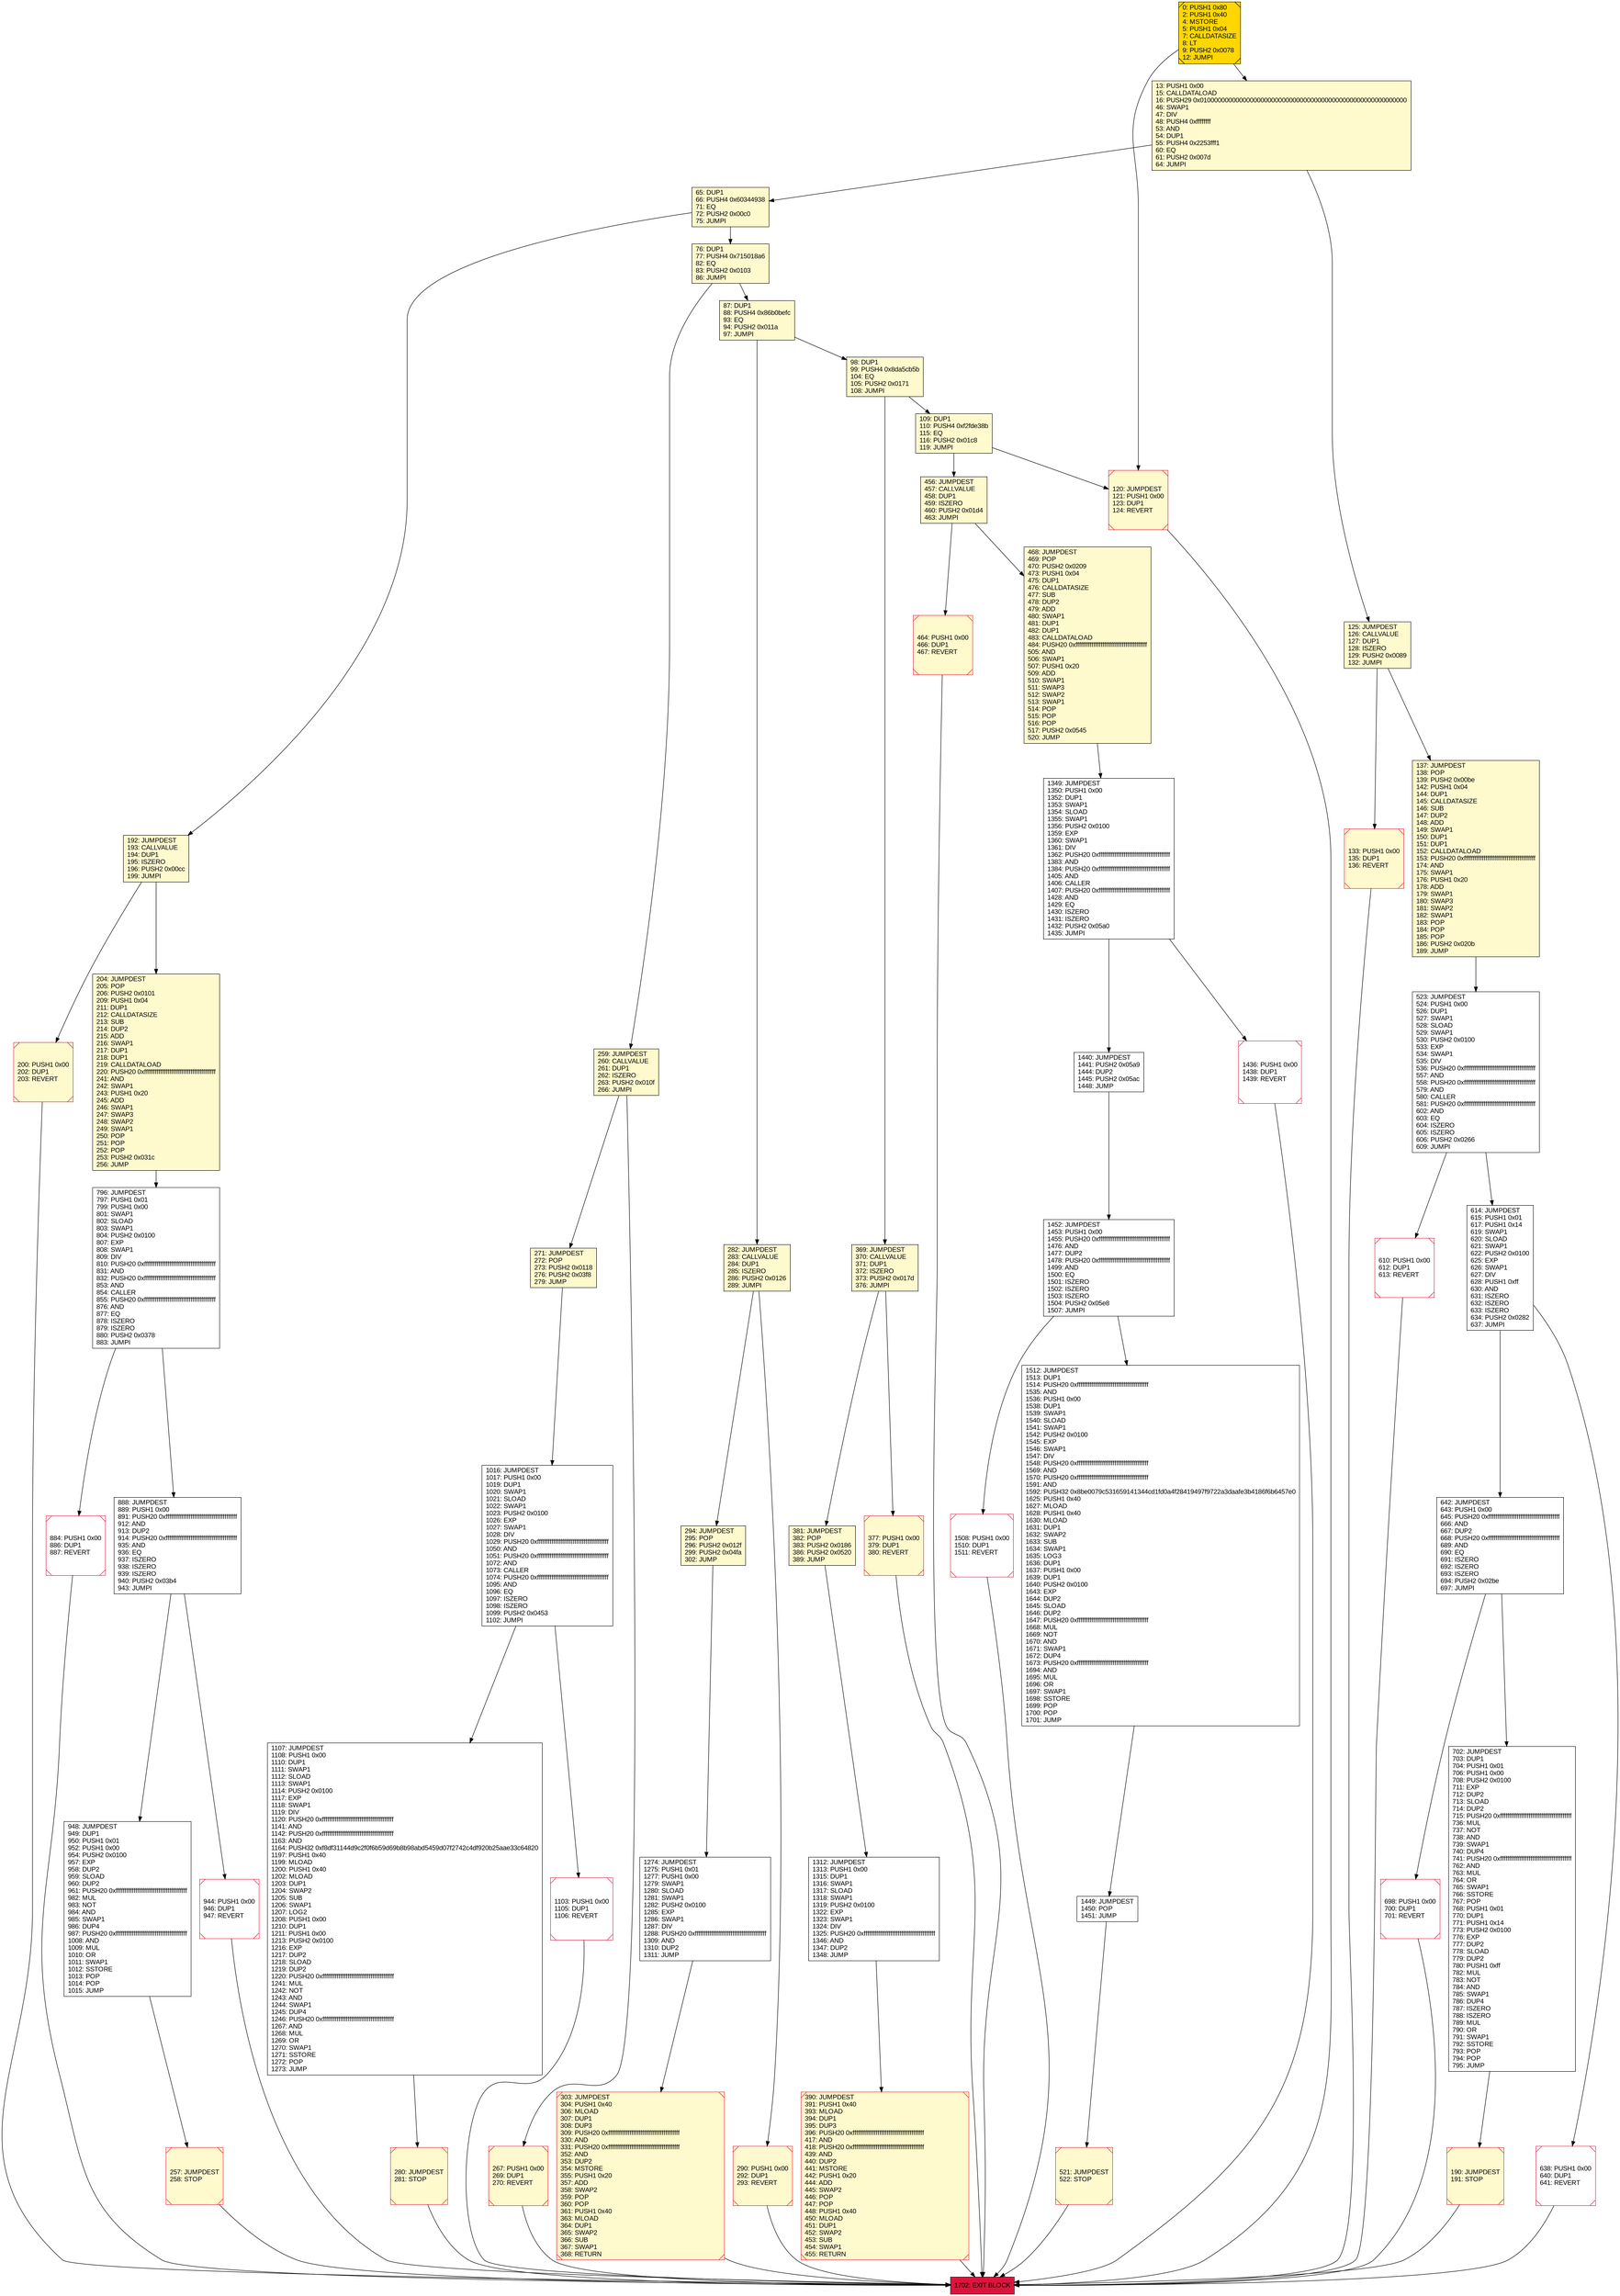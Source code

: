 digraph G {
bgcolor=transparent rankdir=UD;
node [shape=box style=filled color=black fillcolor=white fontname=arial fontcolor=black];
290 [label="290: PUSH1 0x00\l292: DUP1\l293: REVERT\l" fillcolor=lemonchiffon shape=Msquare color=crimson ];
381 [label="381: JUMPDEST\l382: POP\l383: PUSH2 0x0186\l386: PUSH2 0x0520\l389: JUMP\l" fillcolor=lemonchiffon ];
192 [label="192: JUMPDEST\l193: CALLVALUE\l194: DUP1\l195: ISZERO\l196: PUSH2 0x00cc\l199: JUMPI\l" fillcolor=lemonchiffon ];
614 [label="614: JUMPDEST\l615: PUSH1 0x01\l617: PUSH1 0x14\l619: SWAP1\l620: SLOAD\l621: SWAP1\l622: PUSH2 0x0100\l625: EXP\l626: SWAP1\l627: DIV\l628: PUSH1 0xff\l630: AND\l631: ISZERO\l632: ISZERO\l633: ISZERO\l634: PUSH2 0x0282\l637: JUMPI\l" ];
98 [label="98: DUP1\l99: PUSH4 0x8da5cb5b\l104: EQ\l105: PUSH2 0x0171\l108: JUMPI\l" fillcolor=lemonchiffon ];
280 [label="280: JUMPDEST\l281: STOP\l" fillcolor=lemonchiffon shape=Msquare color=crimson ];
796 [label="796: JUMPDEST\l797: PUSH1 0x01\l799: PUSH1 0x00\l801: SWAP1\l802: SLOAD\l803: SWAP1\l804: PUSH2 0x0100\l807: EXP\l808: SWAP1\l809: DIV\l810: PUSH20 0xffffffffffffffffffffffffffffffffffffffff\l831: AND\l832: PUSH20 0xffffffffffffffffffffffffffffffffffffffff\l853: AND\l854: CALLER\l855: PUSH20 0xffffffffffffffffffffffffffffffffffffffff\l876: AND\l877: EQ\l878: ISZERO\l879: ISZERO\l880: PUSH2 0x0378\l883: JUMPI\l" ];
1440 [label="1440: JUMPDEST\l1441: PUSH2 0x05a9\l1444: DUP2\l1445: PUSH2 0x05ac\l1448: JUMP\l" ];
1449 [label="1449: JUMPDEST\l1450: POP\l1451: JUMP\l" ];
642 [label="642: JUMPDEST\l643: PUSH1 0x00\l645: PUSH20 0xffffffffffffffffffffffffffffffffffffffff\l666: AND\l667: DUP2\l668: PUSH20 0xffffffffffffffffffffffffffffffffffffffff\l689: AND\l690: EQ\l691: ISZERO\l692: ISZERO\l693: ISZERO\l694: PUSH2 0x02be\l697: JUMPI\l" ];
944 [label="944: PUSH1 0x00\l946: DUP1\l947: REVERT\l" shape=Msquare color=crimson ];
257 [label="257: JUMPDEST\l258: STOP\l" fillcolor=lemonchiffon shape=Msquare color=crimson ];
1312 [label="1312: JUMPDEST\l1313: PUSH1 0x00\l1315: DUP1\l1316: SWAP1\l1317: SLOAD\l1318: SWAP1\l1319: PUSH2 0x0100\l1322: EXP\l1323: SWAP1\l1324: DIV\l1325: PUSH20 0xffffffffffffffffffffffffffffffffffffffff\l1346: AND\l1347: DUP2\l1348: JUMP\l" ];
109 [label="109: DUP1\l110: PUSH4 0xf2fde38b\l115: EQ\l116: PUSH2 0x01c8\l119: JUMPI\l" fillcolor=lemonchiffon ];
13 [label="13: PUSH1 0x00\l15: CALLDATALOAD\l16: PUSH29 0x0100000000000000000000000000000000000000000000000000000000\l46: SWAP1\l47: DIV\l48: PUSH4 0xffffffff\l53: AND\l54: DUP1\l55: PUSH4 0x2253fff1\l60: EQ\l61: PUSH2 0x007d\l64: JUMPI\l" fillcolor=lemonchiffon ];
1512 [label="1512: JUMPDEST\l1513: DUP1\l1514: PUSH20 0xffffffffffffffffffffffffffffffffffffffff\l1535: AND\l1536: PUSH1 0x00\l1538: DUP1\l1539: SWAP1\l1540: SLOAD\l1541: SWAP1\l1542: PUSH2 0x0100\l1545: EXP\l1546: SWAP1\l1547: DIV\l1548: PUSH20 0xffffffffffffffffffffffffffffffffffffffff\l1569: AND\l1570: PUSH20 0xffffffffffffffffffffffffffffffffffffffff\l1591: AND\l1592: PUSH32 0x8be0079c531659141344cd1fd0a4f28419497f9722a3daafe3b4186f6b6457e0\l1625: PUSH1 0x40\l1627: MLOAD\l1628: PUSH1 0x40\l1630: MLOAD\l1631: DUP1\l1632: SWAP2\l1633: SUB\l1634: SWAP1\l1635: LOG3\l1636: DUP1\l1637: PUSH1 0x00\l1639: DUP1\l1640: PUSH2 0x0100\l1643: EXP\l1644: DUP2\l1645: SLOAD\l1646: DUP2\l1647: PUSH20 0xffffffffffffffffffffffffffffffffffffffff\l1668: MUL\l1669: NOT\l1670: AND\l1671: SWAP1\l1672: DUP4\l1673: PUSH20 0xffffffffffffffffffffffffffffffffffffffff\l1694: AND\l1695: MUL\l1696: OR\l1697: SWAP1\l1698: SSTORE\l1699: POP\l1700: POP\l1701: JUMP\l" ];
698 [label="698: PUSH1 0x00\l700: DUP1\l701: REVERT\l" shape=Msquare color=crimson ];
521 [label="521: JUMPDEST\l522: STOP\l" fillcolor=lemonchiffon shape=Msquare color=crimson ];
468 [label="468: JUMPDEST\l469: POP\l470: PUSH2 0x0209\l473: PUSH1 0x04\l475: DUP1\l476: CALLDATASIZE\l477: SUB\l478: DUP2\l479: ADD\l480: SWAP1\l481: DUP1\l482: DUP1\l483: CALLDATALOAD\l484: PUSH20 0xffffffffffffffffffffffffffffffffffffffff\l505: AND\l506: SWAP1\l507: PUSH1 0x20\l509: ADD\l510: SWAP1\l511: SWAP3\l512: SWAP2\l513: SWAP1\l514: POP\l515: POP\l516: POP\l517: PUSH2 0x0545\l520: JUMP\l" fillcolor=lemonchiffon ];
523 [label="523: JUMPDEST\l524: PUSH1 0x00\l526: DUP1\l527: SWAP1\l528: SLOAD\l529: SWAP1\l530: PUSH2 0x0100\l533: EXP\l534: SWAP1\l535: DIV\l536: PUSH20 0xffffffffffffffffffffffffffffffffffffffff\l557: AND\l558: PUSH20 0xffffffffffffffffffffffffffffffffffffffff\l579: AND\l580: CALLER\l581: PUSH20 0xffffffffffffffffffffffffffffffffffffffff\l602: AND\l603: EQ\l604: ISZERO\l605: ISZERO\l606: PUSH2 0x0266\l609: JUMPI\l" ];
1452 [label="1452: JUMPDEST\l1453: PUSH1 0x00\l1455: PUSH20 0xffffffffffffffffffffffffffffffffffffffff\l1476: AND\l1477: DUP2\l1478: PUSH20 0xffffffffffffffffffffffffffffffffffffffff\l1499: AND\l1500: EQ\l1501: ISZERO\l1502: ISZERO\l1503: ISZERO\l1504: PUSH2 0x05e8\l1507: JUMPI\l" ];
133 [label="133: PUSH1 0x00\l135: DUP1\l136: REVERT\l" fillcolor=lemonchiffon shape=Msquare color=crimson ];
1702 [label="1702: EXIT BLOCK\l" fillcolor=crimson ];
190 [label="190: JUMPDEST\l191: STOP\l" fillcolor=lemonchiffon shape=Msquare color=crimson ];
267 [label="267: PUSH1 0x00\l269: DUP1\l270: REVERT\l" fillcolor=lemonchiffon shape=Msquare color=crimson ];
294 [label="294: JUMPDEST\l295: POP\l296: PUSH2 0x012f\l299: PUSH2 0x04fa\l302: JUMP\l" fillcolor=lemonchiffon ];
948 [label="948: JUMPDEST\l949: DUP1\l950: PUSH1 0x01\l952: PUSH1 0x00\l954: PUSH2 0x0100\l957: EXP\l958: DUP2\l959: SLOAD\l960: DUP2\l961: PUSH20 0xffffffffffffffffffffffffffffffffffffffff\l982: MUL\l983: NOT\l984: AND\l985: SWAP1\l986: DUP4\l987: PUSH20 0xffffffffffffffffffffffffffffffffffffffff\l1008: AND\l1009: MUL\l1010: OR\l1011: SWAP1\l1012: SSTORE\l1013: POP\l1014: POP\l1015: JUMP\l" ];
125 [label="125: JUMPDEST\l126: CALLVALUE\l127: DUP1\l128: ISZERO\l129: PUSH2 0x0089\l132: JUMPI\l" fillcolor=lemonchiffon ];
0 [label="0: PUSH1 0x80\l2: PUSH1 0x40\l4: MSTORE\l5: PUSH1 0x04\l7: CALLDATASIZE\l8: LT\l9: PUSH2 0x0078\l12: JUMPI\l" fillcolor=lemonchiffon shape=Msquare fillcolor=gold ];
702 [label="702: JUMPDEST\l703: DUP1\l704: PUSH1 0x01\l706: PUSH1 0x00\l708: PUSH2 0x0100\l711: EXP\l712: DUP2\l713: SLOAD\l714: DUP2\l715: PUSH20 0xffffffffffffffffffffffffffffffffffffffff\l736: MUL\l737: NOT\l738: AND\l739: SWAP1\l740: DUP4\l741: PUSH20 0xffffffffffffffffffffffffffffffffffffffff\l762: AND\l763: MUL\l764: OR\l765: SWAP1\l766: SSTORE\l767: POP\l768: PUSH1 0x01\l770: DUP1\l771: PUSH1 0x14\l773: PUSH2 0x0100\l776: EXP\l777: DUP2\l778: SLOAD\l779: DUP2\l780: PUSH1 0xff\l782: MUL\l783: NOT\l784: AND\l785: SWAP1\l786: DUP4\l787: ISZERO\l788: ISZERO\l789: MUL\l790: OR\l791: SWAP1\l792: SSTORE\l793: POP\l794: POP\l795: JUMP\l" ];
1436 [label="1436: PUSH1 0x00\l1438: DUP1\l1439: REVERT\l" shape=Msquare color=crimson ];
369 [label="369: JUMPDEST\l370: CALLVALUE\l371: DUP1\l372: ISZERO\l373: PUSH2 0x017d\l376: JUMPI\l" fillcolor=lemonchiffon ];
87 [label="87: DUP1\l88: PUSH4 0x86b0befc\l93: EQ\l94: PUSH2 0x011a\l97: JUMPI\l" fillcolor=lemonchiffon ];
610 [label="610: PUSH1 0x00\l612: DUP1\l613: REVERT\l" shape=Msquare color=crimson ];
1508 [label="1508: PUSH1 0x00\l1510: DUP1\l1511: REVERT\l" shape=Msquare color=crimson ];
137 [label="137: JUMPDEST\l138: POP\l139: PUSH2 0x00be\l142: PUSH1 0x04\l144: DUP1\l145: CALLDATASIZE\l146: SUB\l147: DUP2\l148: ADD\l149: SWAP1\l150: DUP1\l151: DUP1\l152: CALLDATALOAD\l153: PUSH20 0xffffffffffffffffffffffffffffffffffffffff\l174: AND\l175: SWAP1\l176: PUSH1 0x20\l178: ADD\l179: SWAP1\l180: SWAP3\l181: SWAP2\l182: SWAP1\l183: POP\l184: POP\l185: POP\l186: PUSH2 0x020b\l189: JUMP\l" fillcolor=lemonchiffon ];
65 [label="65: DUP1\l66: PUSH4 0x60344938\l71: EQ\l72: PUSH2 0x00c0\l75: JUMPI\l" fillcolor=lemonchiffon ];
282 [label="282: JUMPDEST\l283: CALLVALUE\l284: DUP1\l285: ISZERO\l286: PUSH2 0x0126\l289: JUMPI\l" fillcolor=lemonchiffon ];
204 [label="204: JUMPDEST\l205: POP\l206: PUSH2 0x0101\l209: PUSH1 0x04\l211: DUP1\l212: CALLDATASIZE\l213: SUB\l214: DUP2\l215: ADD\l216: SWAP1\l217: DUP1\l218: DUP1\l219: CALLDATALOAD\l220: PUSH20 0xffffffffffffffffffffffffffffffffffffffff\l241: AND\l242: SWAP1\l243: PUSH1 0x20\l245: ADD\l246: SWAP1\l247: SWAP3\l248: SWAP2\l249: SWAP1\l250: POP\l251: POP\l252: POP\l253: PUSH2 0x031c\l256: JUMP\l" fillcolor=lemonchiffon ];
76 [label="76: DUP1\l77: PUSH4 0x715018a6\l82: EQ\l83: PUSH2 0x0103\l86: JUMPI\l" fillcolor=lemonchiffon ];
1349 [label="1349: JUMPDEST\l1350: PUSH1 0x00\l1352: DUP1\l1353: SWAP1\l1354: SLOAD\l1355: SWAP1\l1356: PUSH2 0x0100\l1359: EXP\l1360: SWAP1\l1361: DIV\l1362: PUSH20 0xffffffffffffffffffffffffffffffffffffffff\l1383: AND\l1384: PUSH20 0xffffffffffffffffffffffffffffffffffffffff\l1405: AND\l1406: CALLER\l1407: PUSH20 0xffffffffffffffffffffffffffffffffffffffff\l1428: AND\l1429: EQ\l1430: ISZERO\l1431: ISZERO\l1432: PUSH2 0x05a0\l1435: JUMPI\l" ];
390 [label="390: JUMPDEST\l391: PUSH1 0x40\l393: MLOAD\l394: DUP1\l395: DUP3\l396: PUSH20 0xffffffffffffffffffffffffffffffffffffffff\l417: AND\l418: PUSH20 0xffffffffffffffffffffffffffffffffffffffff\l439: AND\l440: DUP2\l441: MSTORE\l442: PUSH1 0x20\l444: ADD\l445: SWAP2\l446: POP\l447: POP\l448: PUSH1 0x40\l450: MLOAD\l451: DUP1\l452: SWAP2\l453: SUB\l454: SWAP1\l455: RETURN\l" fillcolor=lemonchiffon shape=Msquare color=crimson ];
884 [label="884: PUSH1 0x00\l886: DUP1\l887: REVERT\l" shape=Msquare color=crimson ];
377 [label="377: PUSH1 0x00\l379: DUP1\l380: REVERT\l" fillcolor=lemonchiffon shape=Msquare color=crimson ];
1107 [label="1107: JUMPDEST\l1108: PUSH1 0x00\l1110: DUP1\l1111: SWAP1\l1112: SLOAD\l1113: SWAP1\l1114: PUSH2 0x0100\l1117: EXP\l1118: SWAP1\l1119: DIV\l1120: PUSH20 0xffffffffffffffffffffffffffffffffffffffff\l1141: AND\l1142: PUSH20 0xffffffffffffffffffffffffffffffffffffffff\l1163: AND\l1164: PUSH32 0xf8df31144d9c2f0f6b59d69b8b98abd5459d07f2742c4df920b25aae33c64820\l1197: PUSH1 0x40\l1199: MLOAD\l1200: PUSH1 0x40\l1202: MLOAD\l1203: DUP1\l1204: SWAP2\l1205: SUB\l1206: SWAP1\l1207: LOG2\l1208: PUSH1 0x00\l1210: DUP1\l1211: PUSH1 0x00\l1213: PUSH2 0x0100\l1216: EXP\l1217: DUP2\l1218: SLOAD\l1219: DUP2\l1220: PUSH20 0xffffffffffffffffffffffffffffffffffffffff\l1241: MUL\l1242: NOT\l1243: AND\l1244: SWAP1\l1245: DUP4\l1246: PUSH20 0xffffffffffffffffffffffffffffffffffffffff\l1267: AND\l1268: MUL\l1269: OR\l1270: SWAP1\l1271: SSTORE\l1272: POP\l1273: JUMP\l" ];
1016 [label="1016: JUMPDEST\l1017: PUSH1 0x00\l1019: DUP1\l1020: SWAP1\l1021: SLOAD\l1022: SWAP1\l1023: PUSH2 0x0100\l1026: EXP\l1027: SWAP1\l1028: DIV\l1029: PUSH20 0xffffffffffffffffffffffffffffffffffffffff\l1050: AND\l1051: PUSH20 0xffffffffffffffffffffffffffffffffffffffff\l1072: AND\l1073: CALLER\l1074: PUSH20 0xffffffffffffffffffffffffffffffffffffffff\l1095: AND\l1096: EQ\l1097: ISZERO\l1098: ISZERO\l1099: PUSH2 0x0453\l1102: JUMPI\l" ];
638 [label="638: PUSH1 0x00\l640: DUP1\l641: REVERT\l" shape=Msquare color=crimson ];
259 [label="259: JUMPDEST\l260: CALLVALUE\l261: DUP1\l262: ISZERO\l263: PUSH2 0x010f\l266: JUMPI\l" fillcolor=lemonchiffon ];
1274 [label="1274: JUMPDEST\l1275: PUSH1 0x01\l1277: PUSH1 0x00\l1279: SWAP1\l1280: SLOAD\l1281: SWAP1\l1282: PUSH2 0x0100\l1285: EXP\l1286: SWAP1\l1287: DIV\l1288: PUSH20 0xffffffffffffffffffffffffffffffffffffffff\l1309: AND\l1310: DUP2\l1311: JUMP\l" ];
200 [label="200: PUSH1 0x00\l202: DUP1\l203: REVERT\l" fillcolor=lemonchiffon shape=Msquare color=crimson ];
1103 [label="1103: PUSH1 0x00\l1105: DUP1\l1106: REVERT\l" shape=Msquare color=crimson ];
888 [label="888: JUMPDEST\l889: PUSH1 0x00\l891: PUSH20 0xffffffffffffffffffffffffffffffffffffffff\l912: AND\l913: DUP2\l914: PUSH20 0xffffffffffffffffffffffffffffffffffffffff\l935: AND\l936: EQ\l937: ISZERO\l938: ISZERO\l939: ISZERO\l940: PUSH2 0x03b4\l943: JUMPI\l" ];
464 [label="464: PUSH1 0x00\l466: DUP1\l467: REVERT\l" fillcolor=lemonchiffon shape=Msquare color=crimson ];
271 [label="271: JUMPDEST\l272: POP\l273: PUSH2 0x0118\l276: PUSH2 0x03f8\l279: JUMP\l" fillcolor=lemonchiffon ];
303 [label="303: JUMPDEST\l304: PUSH1 0x40\l306: MLOAD\l307: DUP1\l308: DUP3\l309: PUSH20 0xffffffffffffffffffffffffffffffffffffffff\l330: AND\l331: PUSH20 0xffffffffffffffffffffffffffffffffffffffff\l352: AND\l353: DUP2\l354: MSTORE\l355: PUSH1 0x20\l357: ADD\l358: SWAP2\l359: POP\l360: POP\l361: PUSH1 0x40\l363: MLOAD\l364: DUP1\l365: SWAP2\l366: SUB\l367: SWAP1\l368: RETURN\l" fillcolor=lemonchiffon shape=Msquare color=crimson ];
120 [label="120: JUMPDEST\l121: PUSH1 0x00\l123: DUP1\l124: REVERT\l" fillcolor=lemonchiffon shape=Msquare color=crimson ];
456 [label="456: JUMPDEST\l457: CALLVALUE\l458: DUP1\l459: ISZERO\l460: PUSH2 0x01d4\l463: JUMPI\l" fillcolor=lemonchiffon ];
133 -> 1702;
1016 -> 1107;
614 -> 642;
87 -> 282;
190 -> 1702;
267 -> 1702;
456 -> 464;
702 -> 190;
76 -> 87;
1449 -> 521;
642 -> 698;
1512 -> 1449;
381 -> 1312;
259 -> 271;
1274 -> 303;
1436 -> 1702;
98 -> 109;
125 -> 133;
65 -> 76;
0 -> 13;
13 -> 125;
948 -> 257;
290 -> 1702;
280 -> 1702;
523 -> 614;
271 -> 1016;
1440 -> 1452;
1016 -> 1103;
257 -> 1702;
76 -> 259;
98 -> 369;
642 -> 702;
944 -> 1702;
1452 -> 1512;
521 -> 1702;
369 -> 381;
698 -> 1702;
888 -> 948;
1312 -> 390;
0 -> 120;
65 -> 192;
1103 -> 1702;
87 -> 98;
282 -> 290;
468 -> 1349;
200 -> 1702;
259 -> 267;
13 -> 65;
1107 -> 280;
192 -> 204;
294 -> 1274;
464 -> 1702;
614 -> 638;
796 -> 884;
303 -> 1702;
120 -> 1702;
1349 -> 1440;
204 -> 796;
456 -> 468;
523 -> 610;
888 -> 944;
1508 -> 1702;
610 -> 1702;
1452 -> 1508;
369 -> 377;
109 -> 456;
137 -> 523;
109 -> 120;
1349 -> 1436;
192 -> 200;
125 -> 137;
390 -> 1702;
884 -> 1702;
638 -> 1702;
796 -> 888;
282 -> 294;
377 -> 1702;
}